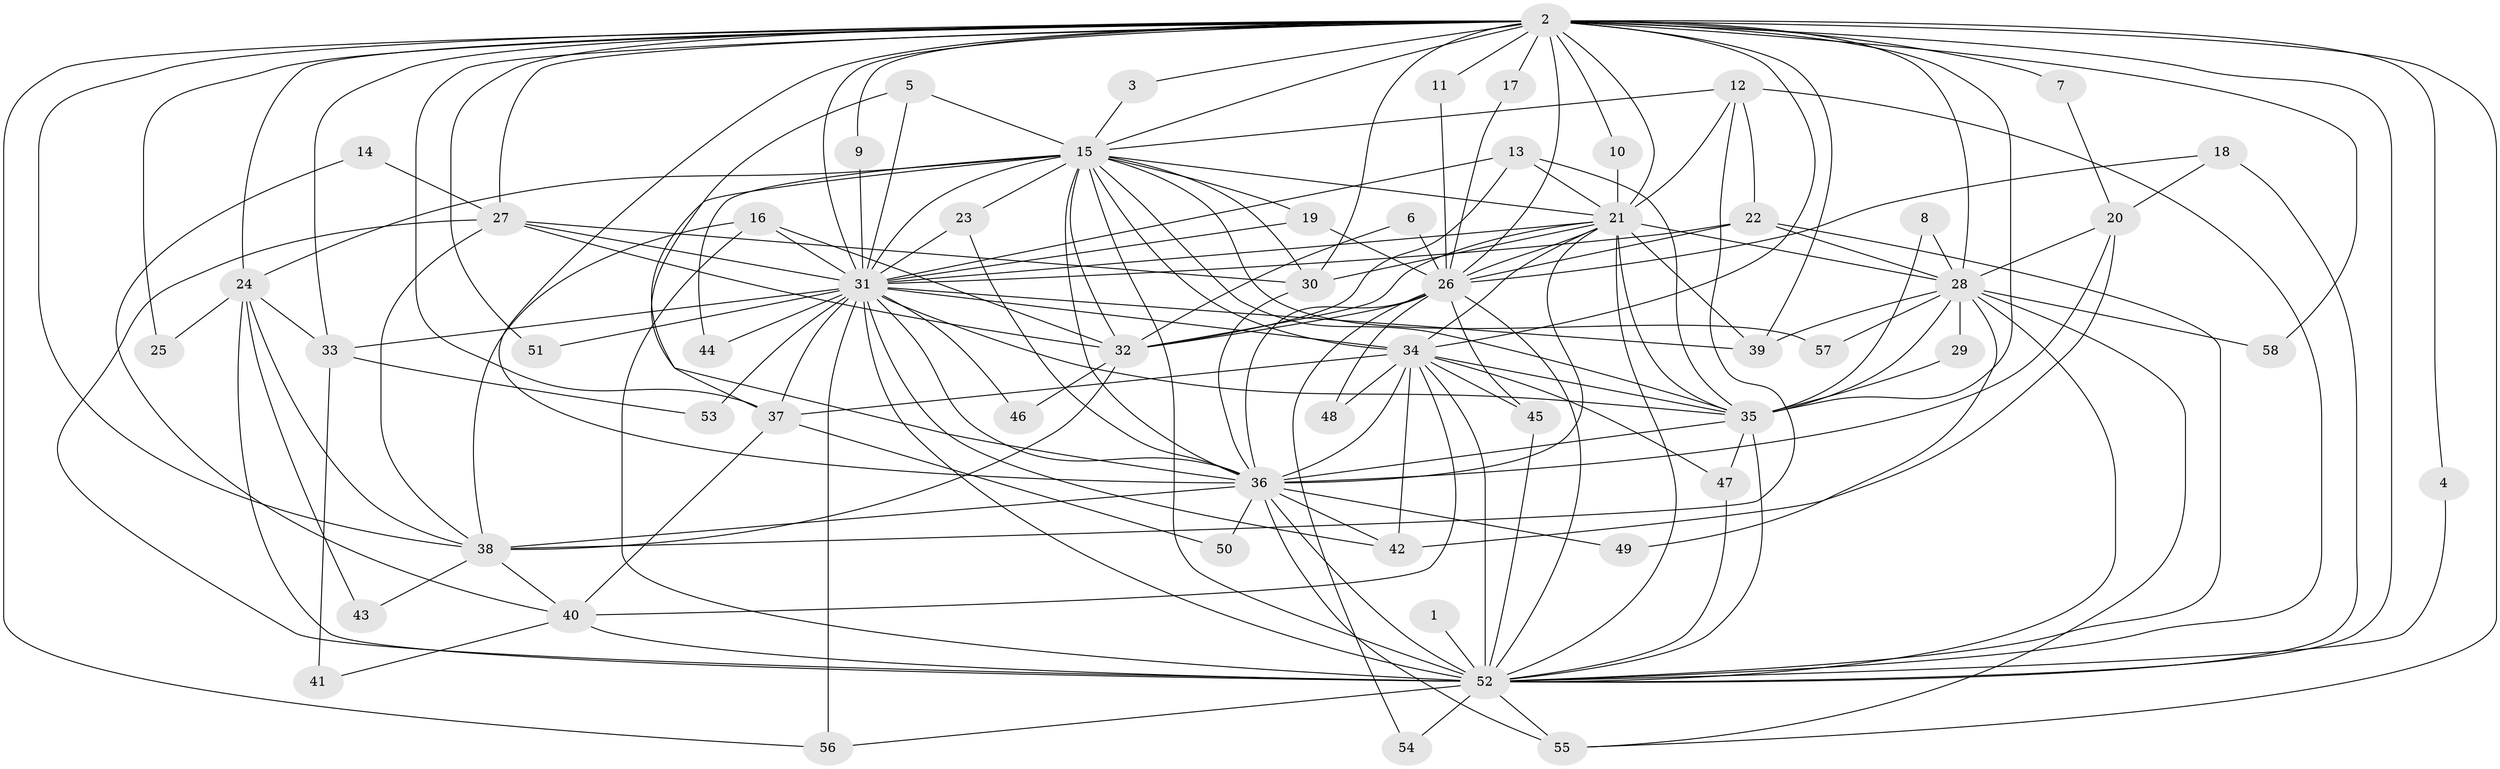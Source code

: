 // original degree distribution, {20: 0.017241379310344827, 22: 0.008620689655172414, 27: 0.008620689655172414, 16: 0.017241379310344827, 14: 0.017241379310344827, 23: 0.008620689655172414, 17: 0.008620689655172414, 21: 0.008620689655172414, 4: 0.09482758620689655, 3: 0.20689655172413793, 6: 0.02586206896551724, 8: 0.017241379310344827, 5: 0.034482758620689655, 7: 0.008620689655172414, 2: 0.5086206896551724, 9: 0.008620689655172414}
// Generated by graph-tools (version 1.1) at 2025/25/03/09/25 03:25:48]
// undirected, 58 vertices, 168 edges
graph export_dot {
graph [start="1"]
  node [color=gray90,style=filled];
  1;
  2;
  3;
  4;
  5;
  6;
  7;
  8;
  9;
  10;
  11;
  12;
  13;
  14;
  15;
  16;
  17;
  18;
  19;
  20;
  21;
  22;
  23;
  24;
  25;
  26;
  27;
  28;
  29;
  30;
  31;
  32;
  33;
  34;
  35;
  36;
  37;
  38;
  39;
  40;
  41;
  42;
  43;
  44;
  45;
  46;
  47;
  48;
  49;
  50;
  51;
  52;
  53;
  54;
  55;
  56;
  57;
  58;
  1 -- 52 [weight=2.0];
  2 -- 3 [weight=1.0];
  2 -- 4 [weight=1.0];
  2 -- 7 [weight=2.0];
  2 -- 9 [weight=1.0];
  2 -- 10 [weight=1.0];
  2 -- 11 [weight=1.0];
  2 -- 15 [weight=2.0];
  2 -- 17 [weight=1.0];
  2 -- 21 [weight=2.0];
  2 -- 24 [weight=1.0];
  2 -- 25 [weight=1.0];
  2 -- 26 [weight=1.0];
  2 -- 27 [weight=1.0];
  2 -- 28 [weight=1.0];
  2 -- 30 [weight=1.0];
  2 -- 31 [weight=2.0];
  2 -- 33 [weight=2.0];
  2 -- 34 [weight=2.0];
  2 -- 35 [weight=3.0];
  2 -- 36 [weight=2.0];
  2 -- 37 [weight=1.0];
  2 -- 38 [weight=1.0];
  2 -- 39 [weight=1.0];
  2 -- 51 [weight=1.0];
  2 -- 52 [weight=4.0];
  2 -- 55 [weight=1.0];
  2 -- 56 [weight=1.0];
  2 -- 58 [weight=1.0];
  3 -- 15 [weight=1.0];
  4 -- 52 [weight=1.0];
  5 -- 15 [weight=1.0];
  5 -- 31 [weight=1.0];
  5 -- 36 [weight=1.0];
  6 -- 26 [weight=1.0];
  6 -- 32 [weight=1.0];
  7 -- 20 [weight=1.0];
  8 -- 28 [weight=1.0];
  8 -- 35 [weight=1.0];
  9 -- 31 [weight=1.0];
  10 -- 21 [weight=1.0];
  11 -- 26 [weight=1.0];
  12 -- 15 [weight=1.0];
  12 -- 21 [weight=1.0];
  12 -- 22 [weight=1.0];
  12 -- 38 [weight=1.0];
  12 -- 52 [weight=1.0];
  13 -- 21 [weight=1.0];
  13 -- 31 [weight=1.0];
  13 -- 32 [weight=1.0];
  13 -- 35 [weight=1.0];
  14 -- 27 [weight=1.0];
  14 -- 40 [weight=1.0];
  15 -- 19 [weight=1.0];
  15 -- 21 [weight=1.0];
  15 -- 23 [weight=1.0];
  15 -- 24 [weight=1.0];
  15 -- 30 [weight=1.0];
  15 -- 31 [weight=1.0];
  15 -- 32 [weight=1.0];
  15 -- 34 [weight=1.0];
  15 -- 35 [weight=1.0];
  15 -- 36 [weight=1.0];
  15 -- 37 [weight=1.0];
  15 -- 44 [weight=1.0];
  15 -- 52 [weight=3.0];
  15 -- 57 [weight=1.0];
  16 -- 31 [weight=1.0];
  16 -- 32 [weight=1.0];
  16 -- 38 [weight=1.0];
  16 -- 52 [weight=1.0];
  17 -- 26 [weight=1.0];
  18 -- 20 [weight=1.0];
  18 -- 26 [weight=1.0];
  18 -- 52 [weight=2.0];
  19 -- 26 [weight=1.0];
  19 -- 31 [weight=1.0];
  20 -- 28 [weight=1.0];
  20 -- 36 [weight=1.0];
  20 -- 42 [weight=1.0];
  21 -- 26 [weight=1.0];
  21 -- 28 [weight=1.0];
  21 -- 30 [weight=1.0];
  21 -- 31 [weight=1.0];
  21 -- 32 [weight=1.0];
  21 -- 34 [weight=1.0];
  21 -- 35 [weight=1.0];
  21 -- 36 [weight=1.0];
  21 -- 39 [weight=1.0];
  21 -- 52 [weight=2.0];
  22 -- 26 [weight=1.0];
  22 -- 28 [weight=1.0];
  22 -- 31 [weight=1.0];
  22 -- 52 [weight=1.0];
  23 -- 31 [weight=1.0];
  23 -- 36 [weight=1.0];
  24 -- 25 [weight=1.0];
  24 -- 33 [weight=1.0];
  24 -- 38 [weight=1.0];
  24 -- 43 [weight=1.0];
  24 -- 52 [weight=1.0];
  26 -- 32 [weight=1.0];
  26 -- 36 [weight=2.0];
  26 -- 45 [weight=1.0];
  26 -- 48 [weight=1.0];
  26 -- 52 [weight=1.0];
  26 -- 54 [weight=1.0];
  27 -- 30 [weight=1.0];
  27 -- 31 [weight=2.0];
  27 -- 32 [weight=1.0];
  27 -- 38 [weight=1.0];
  27 -- 52 [weight=1.0];
  28 -- 29 [weight=1.0];
  28 -- 35 [weight=1.0];
  28 -- 39 [weight=1.0];
  28 -- 49 [weight=2.0];
  28 -- 52 [weight=1.0];
  28 -- 55 [weight=1.0];
  28 -- 57 [weight=1.0];
  28 -- 58 [weight=1.0];
  29 -- 35 [weight=1.0];
  30 -- 36 [weight=1.0];
  31 -- 33 [weight=1.0];
  31 -- 34 [weight=1.0];
  31 -- 35 [weight=1.0];
  31 -- 36 [weight=1.0];
  31 -- 37 [weight=1.0];
  31 -- 39 [weight=1.0];
  31 -- 42 [weight=1.0];
  31 -- 44 [weight=1.0];
  31 -- 46 [weight=1.0];
  31 -- 51 [weight=1.0];
  31 -- 52 [weight=2.0];
  31 -- 53 [weight=1.0];
  31 -- 56 [weight=2.0];
  32 -- 38 [weight=1.0];
  32 -- 46 [weight=1.0];
  33 -- 41 [weight=1.0];
  33 -- 53 [weight=1.0];
  34 -- 35 [weight=1.0];
  34 -- 36 [weight=1.0];
  34 -- 37 [weight=1.0];
  34 -- 40 [weight=2.0];
  34 -- 42 [weight=1.0];
  34 -- 45 [weight=1.0];
  34 -- 47 [weight=1.0];
  34 -- 48 [weight=1.0];
  34 -- 52 [weight=2.0];
  35 -- 36 [weight=2.0];
  35 -- 47 [weight=1.0];
  35 -- 52 [weight=2.0];
  36 -- 38 [weight=1.0];
  36 -- 42 [weight=1.0];
  36 -- 49 [weight=1.0];
  36 -- 50 [weight=1.0];
  36 -- 52 [weight=3.0];
  36 -- 55 [weight=1.0];
  37 -- 40 [weight=1.0];
  37 -- 50 [weight=1.0];
  38 -- 40 [weight=1.0];
  38 -- 43 [weight=1.0];
  40 -- 41 [weight=1.0];
  40 -- 52 [weight=2.0];
  45 -- 52 [weight=1.0];
  47 -- 52 [weight=1.0];
  52 -- 54 [weight=1.0];
  52 -- 55 [weight=1.0];
  52 -- 56 [weight=1.0];
}
